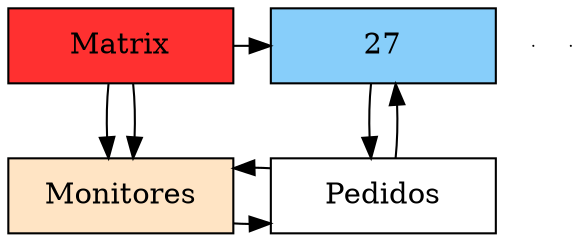 digraph Sparce_Matrix {
node [shape=box]
MT[label="Matrix",width=1.5,style=filled,fillcolor=firebrick1,group=1];
e0[ shape = point, width = 0 ];
e1[ shape = point, width = 0 ];
V0[label="Monitores"width = 1.5 style = filled, fillcolor = bisque1, group = 1];
MT->V0
H0[label="27"width = 1.5 style = filled, fillcolor = lightskyblue, group =2];
MT->V0
MT->H0
{rank=same; MT;H0;}
"0xc00041c000"[label="Pedidos" width=1.5,group=2];
V0->"0xc00041c000"
"0xc00041c000"->V0
{rank=same V0;"0xc00041c000";}
H0->"0xc00041c000"
"0xc00041c000"->H0

}
